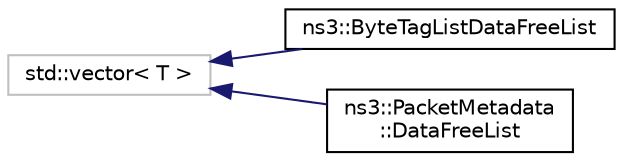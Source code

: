 digraph "Graphical Class Hierarchy"
{
 // LATEX_PDF_SIZE
  edge [fontname="Helvetica",fontsize="10",labelfontname="Helvetica",labelfontsize="10"];
  node [fontname="Helvetica",fontsize="10",shape=record];
  rankdir="LR";
  Node4025 [label="std::vector\< T \>",height=0.2,width=0.4,color="grey75", fillcolor="white", style="filled",tooltip=" "];
  Node4025 -> Node0 [dir="back",color="midnightblue",fontsize="10",style="solid",fontname="Helvetica"];
  Node0 [label="ns3::ByteTagListDataFreeList",height=0.2,width=0.4,color="black", fillcolor="white", style="filled",URL="$classns3_1_1_byte_tag_list_data_free_list.html",tooltip="Container class for struct ByteTagListData."];
  Node4025 -> Node4027 [dir="back",color="midnightblue",fontsize="10",style="solid",fontname="Helvetica"];
  Node4027 [label="ns3::PacketMetadata\l::DataFreeList",height=0.2,width=0.4,color="black", fillcolor="white", style="filled",URL="$classns3_1_1_packet_metadata_1_1_data_free_list.html",tooltip="Class to hold all the metadata."];
}
